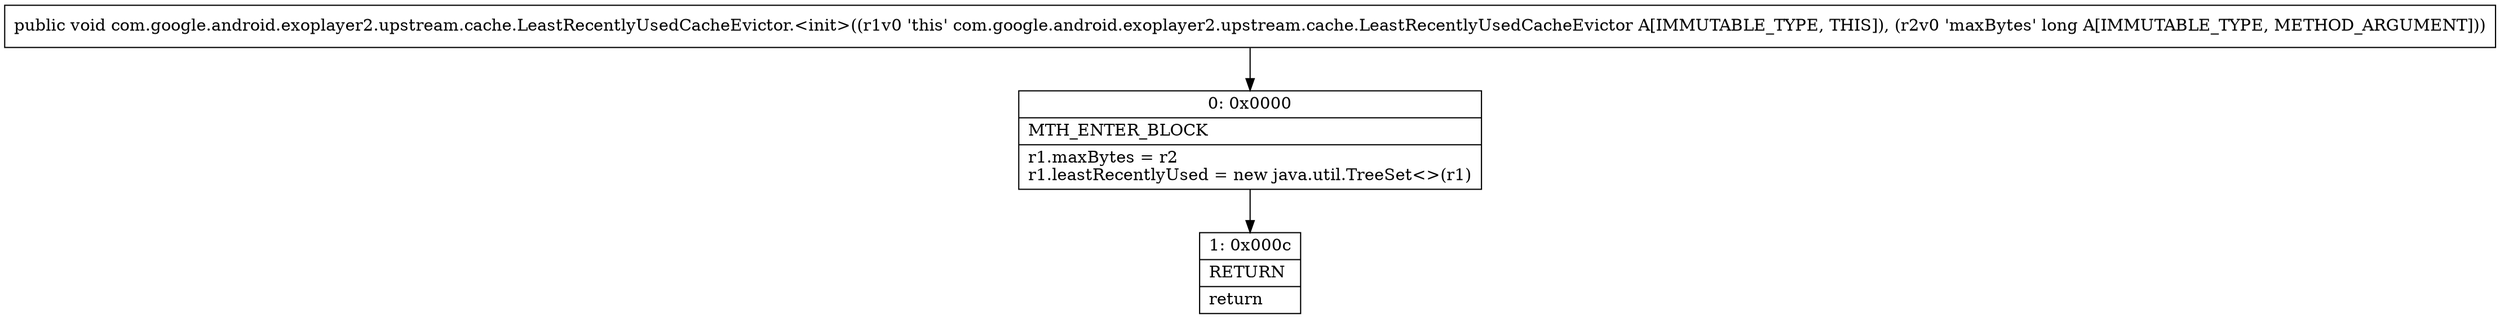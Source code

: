 digraph "CFG forcom.google.android.exoplayer2.upstream.cache.LeastRecentlyUsedCacheEvictor.\<init\>(J)V" {
Node_0 [shape=record,label="{0\:\ 0x0000|MTH_ENTER_BLOCK\l|r1.maxBytes = r2\lr1.leastRecentlyUsed = new java.util.TreeSet\<\>(r1)\l}"];
Node_1 [shape=record,label="{1\:\ 0x000c|RETURN\l|return\l}"];
MethodNode[shape=record,label="{public void com.google.android.exoplayer2.upstream.cache.LeastRecentlyUsedCacheEvictor.\<init\>((r1v0 'this' com.google.android.exoplayer2.upstream.cache.LeastRecentlyUsedCacheEvictor A[IMMUTABLE_TYPE, THIS]), (r2v0 'maxBytes' long A[IMMUTABLE_TYPE, METHOD_ARGUMENT])) }"];
MethodNode -> Node_0;
Node_0 -> Node_1;
}

